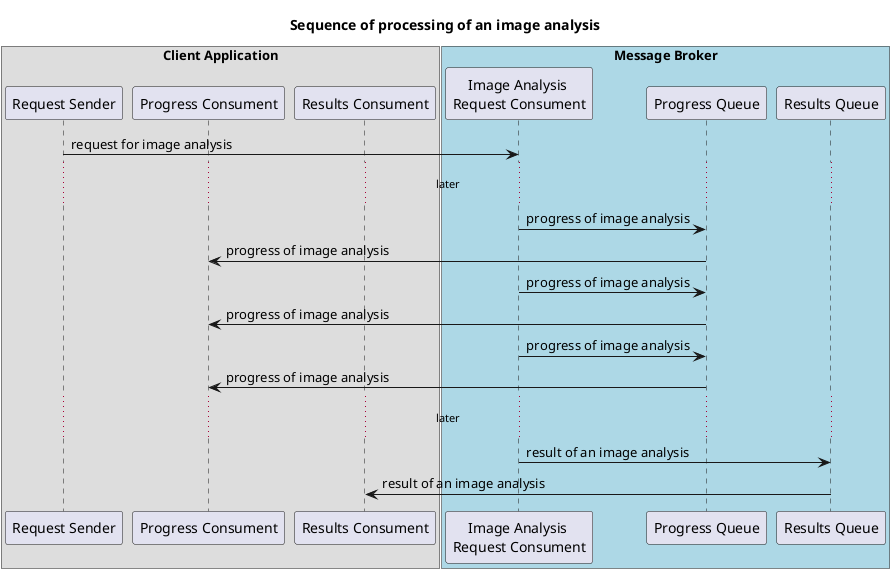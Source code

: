 @startuml
skinparam componentStyle uml2
title Sequence of processing of an image analysis

box "Client Application"
participant "Request Sender" as CL_RS
participant "Progress Consument" as CL_PC
participant "Results Consument" as CL_RC
end box

box "Message Broker"  #lightBlue
participant "Image Analysis \nRequest Consument"  as MB_ImA
participant "Progress Queue" as MB_ProgressQ
participant "Results Queue" as MB_ResultsQ
end box


CL_RS -> MB_ImA : request for image analysis
... later ...
MB_ImA -> MB_ProgressQ : progress of image analysis
MB_ProgressQ -> CL_PC :  progress of image analysis
MB_ImA -> MB_ProgressQ : progress of image analysis
MB_ProgressQ -> CL_PC :  progress of image analysis
MB_ImA -> MB_ProgressQ : progress of image analysis
MB_ProgressQ -> CL_PC :  progress of image analysis
... later ...
MB_ImA -> MB_ResultsQ : result of an image analysis 
MB_ResultsQ -> CL_RC : result of an image analysis

@enduml


